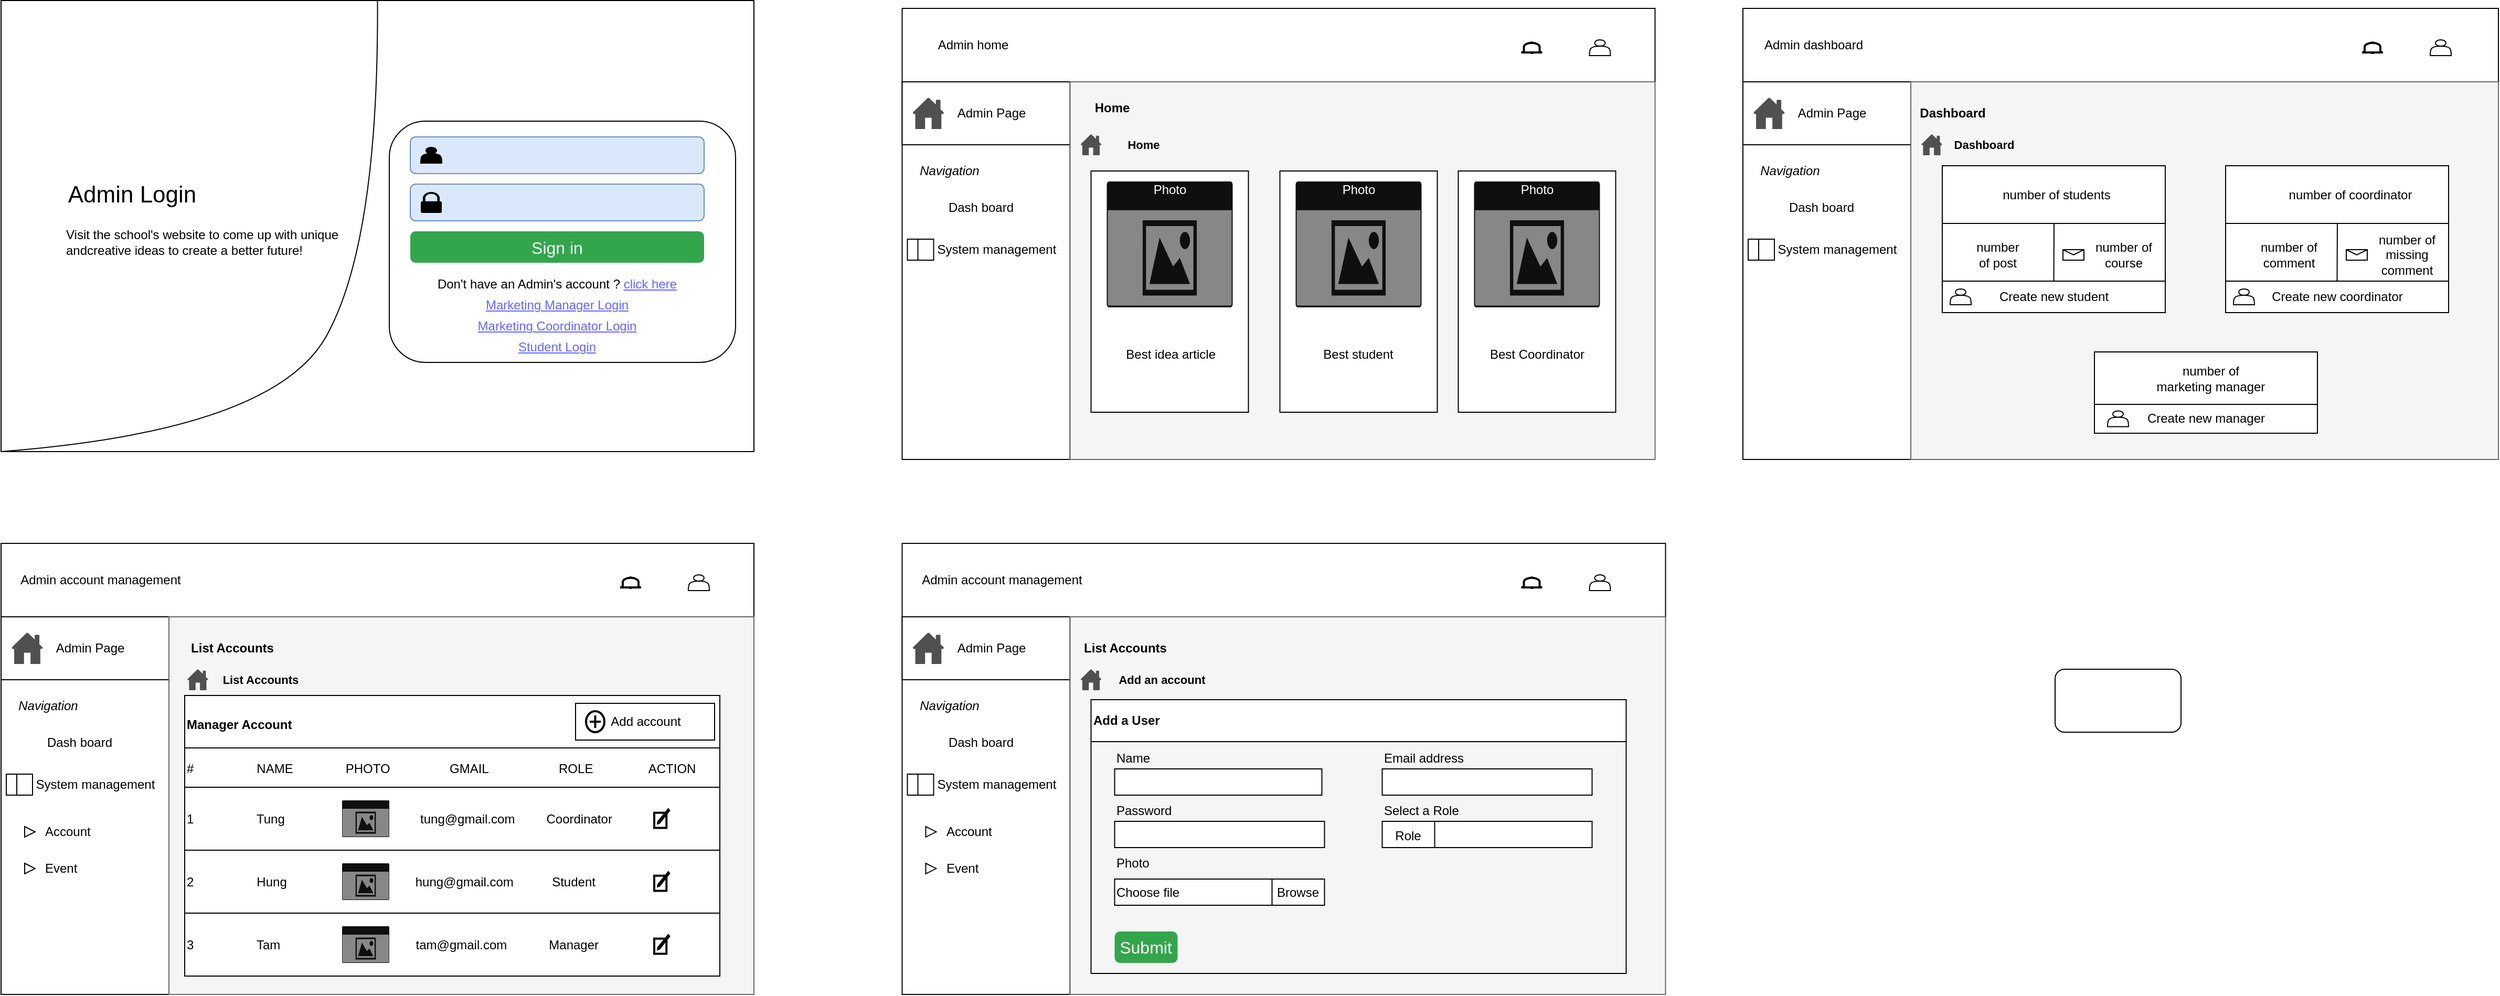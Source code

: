 <mxfile version="24.2.1" type="github">
  <diagram name="wireframe admin" id="rL5e0oN_YTX8aWdYo2cD">
    <mxGraphModel dx="3733" dy="1549" grid="1" gridSize="10" guides="1" tooltips="1" connect="1" arrows="1" fold="1" page="1" pageScale="1" pageWidth="850" pageHeight="1100" math="0" shadow="0">
      <root>
        <mxCell id="0" />
        <mxCell id="1" parent="0" />
        <mxCell id="zer_g0Ymn60Sb0Y0c3ZG-1" value="" style="rounded=0;whiteSpace=wrap;html=1;" parent="1" vertex="1">
          <mxGeometry x="58.75" y="90" width="717.5" height="70" as="geometry" />
        </mxCell>
        <mxCell id="zer_g0Ymn60Sb0Y0c3ZG-2" value="" style="rounded=0;whiteSpace=wrap;html=1;" parent="1" vertex="1">
          <mxGeometry x="58.75" y="160" width="160" height="360" as="geometry" />
        </mxCell>
        <mxCell id="zer_g0Ymn60Sb0Y0c3ZG-3" value="" style="rounded=0;whiteSpace=wrap;html=1;" parent="1" vertex="1">
          <mxGeometry x="58.75" y="160" width="160" height="60" as="geometry" />
        </mxCell>
        <mxCell id="zer_g0Ymn60Sb0Y0c3ZG-4" value="" style="shape=actor;whiteSpace=wrap;html=1;" parent="1" vertex="1">
          <mxGeometry x="713.75" y="120" width="20" height="15" as="geometry" />
        </mxCell>
        <mxCell id="zer_g0Ymn60Sb0Y0c3ZG-5" value="" style="html=1;verticalLabelPosition=bottom;align=center;labelBackgroundColor=#ffffff;verticalAlign=top;strokeWidth=2;strokeColor=#000000;shadow=0;dashed=0;shape=mxgraph.ios7.icons.bell;" parent="1" vertex="1">
          <mxGeometry x="648.75" y="122.5" width="20" height="10" as="geometry" />
        </mxCell>
        <mxCell id="zer_g0Ymn60Sb0Y0c3ZG-6" value="" style="sketch=0;pointerEvents=1;shadow=0;dashed=0;html=1;strokeColor=none;fillColor=#505050;labelPosition=center;verticalLabelPosition=bottom;verticalAlign=top;outlineConnect=0;align=center;shape=mxgraph.office.concepts.home;" parent="1" vertex="1">
          <mxGeometry x="68.75" y="175" width="30" height="30" as="geometry" />
        </mxCell>
        <mxCell id="zer_g0Ymn60Sb0Y0c3ZG-7" value="Admin Page" style="text;html=1;align=center;verticalAlign=middle;whiteSpace=wrap;rounded=0;" parent="1" vertex="1">
          <mxGeometry x="98.75" y="175" width="90" height="30" as="geometry" />
        </mxCell>
        <mxCell id="zer_g0Ymn60Sb0Y0c3ZG-8" value="" style="shape=image;verticalLabelPosition=bottom;labelBackgroundColor=default;verticalAlign=top;aspect=fixed;imageAspect=0;image=https://images.rawpixel.com/image_png_social_square/czNmcy1wcml2YXRlL3Jhd3BpeGVsX2ltYWdlcy93ZWJzaXRlX2NvbnRlbnQvbHIvdjk5My00MC5wbmc.png;" parent="1" vertex="1">
          <mxGeometry x="66.25" y="270" width="20" height="20" as="geometry" />
        </mxCell>
        <mxCell id="zer_g0Ymn60Sb0Y0c3ZG-9" value="Dash board" style="text;html=1;align=center;verticalAlign=middle;whiteSpace=wrap;rounded=0;" parent="1" vertex="1">
          <mxGeometry x="88.75" y="265" width="90" height="30" as="geometry" />
        </mxCell>
        <mxCell id="zer_g0Ymn60Sb0Y0c3ZG-10" value="" style="shape=internalStorage;whiteSpace=wrap;html=1;backgroundOutline=1;dx=10;dy=20;" parent="1" vertex="1">
          <mxGeometry x="63.75" y="310" width="25" height="20" as="geometry" />
        </mxCell>
        <mxCell id="zer_g0Ymn60Sb0Y0c3ZG-11" value="System management" style="text;html=1;align=center;verticalAlign=middle;whiteSpace=wrap;rounded=0;" parent="1" vertex="1">
          <mxGeometry x="73.75" y="307.5" width="150" height="25" as="geometry" />
        </mxCell>
        <mxCell id="zer_g0Ymn60Sb0Y0c3ZG-12" value="&lt;i&gt;Navigation&lt;/i&gt;" style="text;html=1;align=center;verticalAlign=middle;whiteSpace=wrap;rounded=0;" parent="1" vertex="1">
          <mxGeometry x="73.75" y="230" width="60" height="30" as="geometry" />
        </mxCell>
        <mxCell id="zer_g0Ymn60Sb0Y0c3ZG-13" value="Admin home" style="text;html=1;align=center;verticalAlign=middle;whiteSpace=wrap;rounded=0;" parent="1" vertex="1">
          <mxGeometry x="73.75" y="110" width="105" height="30" as="geometry" />
        </mxCell>
        <mxCell id="zer_g0Ymn60Sb0Y0c3ZG-14" value="" style="rounded=0;whiteSpace=wrap;html=1;" parent="1" vertex="1">
          <mxGeometry x="860" y="90" width="720" height="70" as="geometry" />
        </mxCell>
        <mxCell id="zer_g0Ymn60Sb0Y0c3ZG-15" value="" style="rounded=0;whiteSpace=wrap;html=1;" parent="1" vertex="1">
          <mxGeometry x="860" y="160" width="160" height="360" as="geometry" />
        </mxCell>
        <mxCell id="zer_g0Ymn60Sb0Y0c3ZG-16" value="" style="rounded=0;whiteSpace=wrap;html=1;" parent="1" vertex="1">
          <mxGeometry x="860" y="160" width="160" height="60" as="geometry" />
        </mxCell>
        <mxCell id="zer_g0Ymn60Sb0Y0c3ZG-17" value="" style="shape=actor;whiteSpace=wrap;html=1;" parent="1" vertex="1">
          <mxGeometry x="1515" y="120" width="20" height="15" as="geometry" />
        </mxCell>
        <mxCell id="zer_g0Ymn60Sb0Y0c3ZG-18" value="" style="html=1;verticalLabelPosition=bottom;align=center;labelBackgroundColor=#ffffff;verticalAlign=top;strokeWidth=2;strokeColor=#000000;shadow=0;dashed=0;shape=mxgraph.ios7.icons.bell;" parent="1" vertex="1">
          <mxGeometry x="1450" y="122.5" width="20" height="10" as="geometry" />
        </mxCell>
        <mxCell id="zer_g0Ymn60Sb0Y0c3ZG-19" value="" style="sketch=0;pointerEvents=1;shadow=0;dashed=0;html=1;strokeColor=none;fillColor=#505050;labelPosition=center;verticalLabelPosition=bottom;verticalAlign=top;outlineConnect=0;align=center;shape=mxgraph.office.concepts.home;" parent="1" vertex="1">
          <mxGeometry x="870" y="175" width="30" height="30" as="geometry" />
        </mxCell>
        <mxCell id="zer_g0Ymn60Sb0Y0c3ZG-20" value="Admin Page" style="text;html=1;align=center;verticalAlign=middle;whiteSpace=wrap;rounded=0;" parent="1" vertex="1">
          <mxGeometry x="900" y="175" width="90" height="30" as="geometry" />
        </mxCell>
        <mxCell id="zer_g0Ymn60Sb0Y0c3ZG-21" value="" style="shape=image;verticalLabelPosition=bottom;labelBackgroundColor=default;verticalAlign=top;aspect=fixed;imageAspect=0;image=https://images.rawpixel.com/image_png_social_square/czNmcy1wcml2YXRlL3Jhd3BpeGVsX2ltYWdlcy93ZWJzaXRlX2NvbnRlbnQvbHIvdjk5My00MC5wbmc.png;" parent="1" vertex="1">
          <mxGeometry x="867.5" y="270" width="20" height="20" as="geometry" />
        </mxCell>
        <mxCell id="zer_g0Ymn60Sb0Y0c3ZG-22" value="Dash board" style="text;html=1;align=center;verticalAlign=middle;whiteSpace=wrap;rounded=0;" parent="1" vertex="1">
          <mxGeometry x="890" y="265" width="90" height="30" as="geometry" />
        </mxCell>
        <mxCell id="zer_g0Ymn60Sb0Y0c3ZG-23" value="" style="shape=internalStorage;whiteSpace=wrap;html=1;backgroundOutline=1;dx=10;dy=20;" parent="1" vertex="1">
          <mxGeometry x="865" y="310" width="25" height="20" as="geometry" />
        </mxCell>
        <mxCell id="zer_g0Ymn60Sb0Y0c3ZG-24" value="System management" style="text;html=1;align=center;verticalAlign=middle;whiteSpace=wrap;rounded=0;" parent="1" vertex="1">
          <mxGeometry x="875" y="307.5" width="150" height="25" as="geometry" />
        </mxCell>
        <mxCell id="zer_g0Ymn60Sb0Y0c3ZG-25" value="&lt;i&gt;Navigation&lt;/i&gt;" style="text;html=1;align=center;verticalAlign=middle;whiteSpace=wrap;rounded=0;" parent="1" vertex="1">
          <mxGeometry x="875" y="230" width="60" height="30" as="geometry" />
        </mxCell>
        <mxCell id="zer_g0Ymn60Sb0Y0c3ZG-26" value="Admin dashboard" style="text;html=1;align=center;verticalAlign=middle;whiteSpace=wrap;rounded=0;" parent="1" vertex="1">
          <mxGeometry x="875" y="110" width="105" height="30" as="geometry" />
        </mxCell>
        <mxCell id="zer_g0Ymn60Sb0Y0c3ZG-27" value="" style="rounded=0;whiteSpace=wrap;html=1;" parent="1" vertex="1">
          <mxGeometry x="-800" y="600" width="717.5" height="70" as="geometry" />
        </mxCell>
        <mxCell id="zer_g0Ymn60Sb0Y0c3ZG-28" value="" style="rounded=0;whiteSpace=wrap;html=1;" parent="1" vertex="1">
          <mxGeometry x="-800" y="670" width="160" height="360" as="geometry" />
        </mxCell>
        <mxCell id="zer_g0Ymn60Sb0Y0c3ZG-29" value="" style="rounded=0;whiteSpace=wrap;html=1;" parent="1" vertex="1">
          <mxGeometry x="-800" y="670" width="160" height="60" as="geometry" />
        </mxCell>
        <mxCell id="zer_g0Ymn60Sb0Y0c3ZG-30" value="" style="shape=actor;whiteSpace=wrap;html=1;" parent="1" vertex="1">
          <mxGeometry x="-145" y="630" width="20" height="15" as="geometry" />
        </mxCell>
        <mxCell id="zer_g0Ymn60Sb0Y0c3ZG-31" value="" style="html=1;verticalLabelPosition=bottom;align=center;labelBackgroundColor=#ffffff;verticalAlign=top;strokeWidth=2;strokeColor=#000000;shadow=0;dashed=0;shape=mxgraph.ios7.icons.bell;" parent="1" vertex="1">
          <mxGeometry x="-210" y="632.5" width="20" height="10" as="geometry" />
        </mxCell>
        <mxCell id="zer_g0Ymn60Sb0Y0c3ZG-32" value="" style="sketch=0;pointerEvents=1;shadow=0;dashed=0;html=1;strokeColor=none;fillColor=#505050;labelPosition=center;verticalLabelPosition=bottom;verticalAlign=top;outlineConnect=0;align=center;shape=mxgraph.office.concepts.home;" parent="1" vertex="1">
          <mxGeometry x="-790" y="685" width="30" height="30" as="geometry" />
        </mxCell>
        <mxCell id="zer_g0Ymn60Sb0Y0c3ZG-33" value="Admin Page" style="text;html=1;align=center;verticalAlign=middle;whiteSpace=wrap;rounded=0;" parent="1" vertex="1">
          <mxGeometry x="-760" y="685" width="90" height="30" as="geometry" />
        </mxCell>
        <mxCell id="zer_g0Ymn60Sb0Y0c3ZG-34" value="" style="shape=image;verticalLabelPosition=bottom;labelBackgroundColor=default;verticalAlign=top;aspect=fixed;imageAspect=0;image=https://images.rawpixel.com/image_png_social_square/czNmcy1wcml2YXRlL3Jhd3BpeGVsX2ltYWdlcy93ZWJzaXRlX2NvbnRlbnQvbHIvdjk5My00MC5wbmc.png;" parent="1" vertex="1">
          <mxGeometry x="-792.5" y="780" width="20" height="20" as="geometry" />
        </mxCell>
        <mxCell id="zer_g0Ymn60Sb0Y0c3ZG-35" value="Dash board" style="text;html=1;align=center;verticalAlign=middle;whiteSpace=wrap;rounded=0;" parent="1" vertex="1">
          <mxGeometry x="-770" y="775" width="90" height="30" as="geometry" />
        </mxCell>
        <mxCell id="zer_g0Ymn60Sb0Y0c3ZG-36" value="" style="shape=internalStorage;whiteSpace=wrap;html=1;backgroundOutline=1;dx=10;dy=20;" parent="1" vertex="1">
          <mxGeometry x="-795" y="820" width="25" height="20" as="geometry" />
        </mxCell>
        <mxCell id="zer_g0Ymn60Sb0Y0c3ZG-37" value="System management" style="text;html=1;align=center;verticalAlign=middle;whiteSpace=wrap;rounded=0;" parent="1" vertex="1">
          <mxGeometry x="-785" y="817.5" width="150" height="25" as="geometry" />
        </mxCell>
        <mxCell id="zer_g0Ymn60Sb0Y0c3ZG-38" value="&lt;i&gt;Navigation&lt;/i&gt;" style="text;html=1;align=center;verticalAlign=middle;whiteSpace=wrap;rounded=0;" parent="1" vertex="1">
          <mxGeometry x="-785" y="740" width="60" height="30" as="geometry" />
        </mxCell>
        <mxCell id="zer_g0Ymn60Sb0Y0c3ZG-39" value="Admin account management" style="text;html=1;align=center;verticalAlign=middle;whiteSpace=wrap;rounded=0;" parent="1" vertex="1">
          <mxGeometry x="-785" y="620" width="160" height="30" as="geometry" />
        </mxCell>
        <mxCell id="zer_g0Ymn60Sb0Y0c3ZG-40" value="" style="triangle;whiteSpace=wrap;html=1;" parent="1" vertex="1">
          <mxGeometry x="-777.5" y="870" width="10" height="10" as="geometry" />
        </mxCell>
        <mxCell id="zer_g0Ymn60Sb0Y0c3ZG-41" value="Account" style="text;html=1;align=left;verticalAlign=middle;whiteSpace=wrap;rounded=0;" parent="1" vertex="1">
          <mxGeometry x="-760" y="860" width="60" height="30" as="geometry" />
        </mxCell>
        <mxCell id="zer_g0Ymn60Sb0Y0c3ZG-42" value="" style="triangle;whiteSpace=wrap;html=1;" parent="1" vertex="1">
          <mxGeometry x="-777.5" y="905" width="10" height="10" as="geometry" />
        </mxCell>
        <mxCell id="zer_g0Ymn60Sb0Y0c3ZG-43" value="Event" style="text;html=1;align=left;verticalAlign=middle;whiteSpace=wrap;rounded=0;" parent="1" vertex="1">
          <mxGeometry x="-760" y="895" width="60" height="30" as="geometry" />
        </mxCell>
        <mxCell id="zer_g0Ymn60Sb0Y0c3ZG-44" value="" style="rounded=0;whiteSpace=wrap;html=1;" parent="1" vertex="1">
          <mxGeometry x="58.75" y="600" width="727.5" height="70" as="geometry" />
        </mxCell>
        <mxCell id="zer_g0Ymn60Sb0Y0c3ZG-45" value="" style="rounded=0;whiteSpace=wrap;html=1;" parent="1" vertex="1">
          <mxGeometry x="58.75" y="670" width="160" height="360" as="geometry" />
        </mxCell>
        <mxCell id="zer_g0Ymn60Sb0Y0c3ZG-46" value="" style="rounded=0;whiteSpace=wrap;html=1;" parent="1" vertex="1">
          <mxGeometry x="58.75" y="670" width="160" height="60" as="geometry" />
        </mxCell>
        <mxCell id="zer_g0Ymn60Sb0Y0c3ZG-47" value="" style="shape=actor;whiteSpace=wrap;html=1;" parent="1" vertex="1">
          <mxGeometry x="713.75" y="630" width="20" height="15" as="geometry" />
        </mxCell>
        <mxCell id="zer_g0Ymn60Sb0Y0c3ZG-48" value="" style="html=1;verticalLabelPosition=bottom;align=center;labelBackgroundColor=#ffffff;verticalAlign=top;strokeWidth=2;strokeColor=#000000;shadow=0;dashed=0;shape=mxgraph.ios7.icons.bell;" parent="1" vertex="1">
          <mxGeometry x="648.75" y="632.5" width="20" height="10" as="geometry" />
        </mxCell>
        <mxCell id="zer_g0Ymn60Sb0Y0c3ZG-49" value="" style="sketch=0;pointerEvents=1;shadow=0;dashed=0;html=1;strokeColor=none;fillColor=#505050;labelPosition=center;verticalLabelPosition=bottom;verticalAlign=top;outlineConnect=0;align=center;shape=mxgraph.office.concepts.home;" parent="1" vertex="1">
          <mxGeometry x="68.75" y="685" width="30" height="30" as="geometry" />
        </mxCell>
        <mxCell id="zer_g0Ymn60Sb0Y0c3ZG-50" value="Admin Page" style="text;html=1;align=center;verticalAlign=middle;whiteSpace=wrap;rounded=0;" parent="1" vertex="1">
          <mxGeometry x="98.75" y="685" width="90" height="30" as="geometry" />
        </mxCell>
        <mxCell id="zer_g0Ymn60Sb0Y0c3ZG-51" value="" style="shape=image;verticalLabelPosition=bottom;labelBackgroundColor=default;verticalAlign=top;aspect=fixed;imageAspect=0;image=https://images.rawpixel.com/image_png_social_square/czNmcy1wcml2YXRlL3Jhd3BpeGVsX2ltYWdlcy93ZWJzaXRlX2NvbnRlbnQvbHIvdjk5My00MC5wbmc.png;" parent="1" vertex="1">
          <mxGeometry x="66.25" y="780" width="20" height="20" as="geometry" />
        </mxCell>
        <mxCell id="zer_g0Ymn60Sb0Y0c3ZG-52" value="Dash board" style="text;html=1;align=center;verticalAlign=middle;whiteSpace=wrap;rounded=0;" parent="1" vertex="1">
          <mxGeometry x="88.75" y="775" width="90" height="30" as="geometry" />
        </mxCell>
        <mxCell id="zer_g0Ymn60Sb0Y0c3ZG-53" value="" style="shape=internalStorage;whiteSpace=wrap;html=1;backgroundOutline=1;dx=10;dy=20;" parent="1" vertex="1">
          <mxGeometry x="63.75" y="820" width="25" height="20" as="geometry" />
        </mxCell>
        <mxCell id="zer_g0Ymn60Sb0Y0c3ZG-54" value="System management" style="text;html=1;align=center;verticalAlign=middle;whiteSpace=wrap;rounded=0;" parent="1" vertex="1">
          <mxGeometry x="73.75" y="817.5" width="150" height="25" as="geometry" />
        </mxCell>
        <mxCell id="zer_g0Ymn60Sb0Y0c3ZG-55" value="&lt;i&gt;Navigation&lt;/i&gt;" style="text;html=1;align=center;verticalAlign=middle;whiteSpace=wrap;rounded=0;" parent="1" vertex="1">
          <mxGeometry x="73.75" y="740" width="60" height="30" as="geometry" />
        </mxCell>
        <mxCell id="zer_g0Ymn60Sb0Y0c3ZG-56" value="Admin account management" style="text;html=1;align=center;verticalAlign=middle;whiteSpace=wrap;rounded=0;" parent="1" vertex="1">
          <mxGeometry x="73.75" y="620" width="160" height="30" as="geometry" />
        </mxCell>
        <mxCell id="zer_g0Ymn60Sb0Y0c3ZG-57" value="" style="triangle;whiteSpace=wrap;html=1;" parent="1" vertex="1">
          <mxGeometry x="81.25" y="870" width="10" height="10" as="geometry" />
        </mxCell>
        <mxCell id="zer_g0Ymn60Sb0Y0c3ZG-58" value="Account" style="text;html=1;align=left;verticalAlign=middle;whiteSpace=wrap;rounded=0;" parent="1" vertex="1">
          <mxGeometry x="98.75" y="860" width="60" height="30" as="geometry" />
        </mxCell>
        <mxCell id="zer_g0Ymn60Sb0Y0c3ZG-59" value="" style="triangle;whiteSpace=wrap;html=1;" parent="1" vertex="1">
          <mxGeometry x="81.25" y="905" width="10" height="10" as="geometry" />
        </mxCell>
        <mxCell id="zer_g0Ymn60Sb0Y0c3ZG-60" value="Event" style="text;html=1;align=left;verticalAlign=middle;whiteSpace=wrap;rounded=0;" parent="1" vertex="1">
          <mxGeometry x="98.75" y="895" width="60" height="30" as="geometry" />
        </mxCell>
        <mxCell id="zer_g0Ymn60Sb0Y0c3ZG-61" value="" style="rounded=0;whiteSpace=wrap;html=1;fillColor=#f5f5f5;strokeColor=#666666;fontColor=#333333;" parent="1" vertex="1">
          <mxGeometry x="218.75" y="160" width="557.5" height="360" as="geometry" />
        </mxCell>
        <mxCell id="zer_g0Ymn60Sb0Y0c3ZG-62" value="" style="sketch=0;pointerEvents=1;shadow=0;dashed=0;html=1;strokeColor=none;fillColor=#505050;labelPosition=center;verticalLabelPosition=bottom;verticalAlign=top;outlineConnect=0;align=center;shape=mxgraph.office.concepts.home;" parent="1" vertex="1">
          <mxGeometry x="228.75" y="210" width="20" height="20" as="geometry" />
        </mxCell>
        <mxCell id="zer_g0Ymn60Sb0Y0c3ZG-63" value="&lt;b style=&quot;font-size: 11px;&quot;&gt;Home&lt;/b&gt;" style="text;html=1;align=center;verticalAlign=middle;whiteSpace=wrap;rounded=0;" parent="1" vertex="1">
          <mxGeometry x="258.75" y="205" width="60" height="30" as="geometry" />
        </mxCell>
        <mxCell id="zer_g0Ymn60Sb0Y0c3ZG-64" value="" style="rounded=0;whiteSpace=wrap;html=1;" parent="1" vertex="1">
          <mxGeometry x="238.75" y="245" width="150" height="230" as="geometry" />
        </mxCell>
        <mxCell id="zer_g0Ymn60Sb0Y0c3ZG-65" value="Photo" style="html=1;whiteSpace=wrap;strokeColor=none;fillColor=#0f0f10;labelPosition=center;verticalLabelPosition=middle;verticalAlign=top;align=center;fontSize=12;outlineConnect=0;spacingTop=-6;fontColor=#FFFFFF;sketch=0;shape=mxgraph.sitemap.photo;" parent="1" vertex="1">
          <mxGeometry x="253.75" y="255" width="120" height="120" as="geometry" />
        </mxCell>
        <mxCell id="zer_g0Ymn60Sb0Y0c3ZG-66" value="Best idea article&amp;nbsp;" style="text;html=1;align=center;verticalAlign=middle;whiteSpace=wrap;rounded=0;" parent="1" vertex="1">
          <mxGeometry x="258.75" y="405" width="115" height="30" as="geometry" />
        </mxCell>
        <mxCell id="zer_g0Ymn60Sb0Y0c3ZG-67" value="" style="rounded=0;whiteSpace=wrap;html=1;" parent="1" vertex="1">
          <mxGeometry x="418.75" y="245" width="150" height="230" as="geometry" />
        </mxCell>
        <mxCell id="zer_g0Ymn60Sb0Y0c3ZG-68" value="Photo" style="html=1;whiteSpace=wrap;strokeColor=none;fillColor=#0f0f10;labelPosition=center;verticalLabelPosition=middle;verticalAlign=top;align=center;fontSize=12;outlineConnect=0;spacingTop=-6;fontColor=#FFFFFF;sketch=0;shape=mxgraph.sitemap.photo;" parent="1" vertex="1">
          <mxGeometry x="433.75" y="255" width="120" height="120" as="geometry" />
        </mxCell>
        <mxCell id="zer_g0Ymn60Sb0Y0c3ZG-69" value="Best student" style="text;html=1;align=center;verticalAlign=middle;whiteSpace=wrap;rounded=0;" parent="1" vertex="1">
          <mxGeometry x="446.25" y="405" width="95" height="30" as="geometry" />
        </mxCell>
        <mxCell id="zer_g0Ymn60Sb0Y0c3ZG-70" value="" style="rounded=0;whiteSpace=wrap;html=1;" parent="1" vertex="1">
          <mxGeometry x="588.75" y="245" width="150" height="230" as="geometry" />
        </mxCell>
        <mxCell id="zer_g0Ymn60Sb0Y0c3ZG-71" value="Photo" style="html=1;whiteSpace=wrap;strokeColor=none;fillColor=#0f0f10;labelPosition=center;verticalLabelPosition=middle;verticalAlign=top;align=center;fontSize=12;outlineConnect=0;spacingTop=-6;fontColor=#FFFFFF;sketch=0;shape=mxgraph.sitemap.photo;" parent="1" vertex="1">
          <mxGeometry x="603.75" y="255" width="120" height="120" as="geometry" />
        </mxCell>
        <mxCell id="zer_g0Ymn60Sb0Y0c3ZG-72" value="Best Coordinator" style="text;html=1;align=center;verticalAlign=middle;whiteSpace=wrap;rounded=0;" parent="1" vertex="1">
          <mxGeometry x="613.75" y="405" width="100" height="30" as="geometry" />
        </mxCell>
        <mxCell id="zer_g0Ymn60Sb0Y0c3ZG-73" value="&lt;b&gt;Home&lt;/b&gt;" style="text;html=1;align=center;verticalAlign=middle;whiteSpace=wrap;rounded=0;" parent="1" vertex="1">
          <mxGeometry x="228.75" y="170" width="60" height="30" as="geometry" />
        </mxCell>
        <mxCell id="zer_g0Ymn60Sb0Y0c3ZG-74" value="" style="rounded=0;whiteSpace=wrap;html=1;fillColor=#f5f5f5;strokeColor=#666666;fontColor=#333333;" parent="1" vertex="1">
          <mxGeometry x="-640" y="670" width="557.5" height="360" as="geometry" />
        </mxCell>
        <mxCell id="zer_g0Ymn60Sb0Y0c3ZG-75" value="&lt;b style=&quot;font-size: 11px;&quot;&gt;List Accounts&lt;/b&gt;" style="text;html=1;align=center;verticalAlign=middle;whiteSpace=wrap;rounded=0;" parent="1" vertex="1">
          <mxGeometry x="-600" y="715" width="95" height="30" as="geometry" />
        </mxCell>
        <mxCell id="zer_g0Ymn60Sb0Y0c3ZG-76" value="Manager Account" style="swimlane;whiteSpace=wrap;html=1;align=left;startSize=55;" parent="1" vertex="1">
          <mxGeometry x="-625" y="745" width="510" height="265" as="geometry">
            <mxRectangle x="510" y="1190" width="130" height="70" as="alternateBounds" />
          </mxGeometry>
        </mxCell>
        <mxCell id="zer_g0Ymn60Sb0Y0c3ZG-77" value="Add account" style="rounded=0;whiteSpace=wrap;html=1;align=center;" parent="zer_g0Ymn60Sb0Y0c3ZG-76" vertex="1">
          <mxGeometry x="372.5" y="7.5" width="132.5" height="35" as="geometry" />
        </mxCell>
        <mxCell id="zer_g0Ymn60Sb0Y0c3ZG-78" value="" style="html=1;verticalLabelPosition=bottom;align=center;labelBackgroundColor=#ffffff;verticalAlign=top;strokeWidth=2;strokeColor=#000000;shadow=0;dashed=0;shape=mxgraph.ios7.icons.add;" parent="zer_g0Ymn60Sb0Y0c3ZG-76" vertex="1">
          <mxGeometry x="382.5" y="15" width="17.5" height="20" as="geometry" />
        </mxCell>
        <mxCell id="zer_g0Ymn60Sb0Y0c3ZG-79" value="#&amp;nbsp; &amp;nbsp; &amp;nbsp; &amp;nbsp; &amp;nbsp; &amp;nbsp; &amp;nbsp; &amp;nbsp; &amp;nbsp; NAME&amp;nbsp; &amp;nbsp; &amp;nbsp; &amp;nbsp; &amp;nbsp; &amp;nbsp; &amp;nbsp; &amp;nbsp;PHOTO&amp;nbsp; &amp;nbsp; &amp;nbsp; &amp;nbsp; &amp;nbsp; &amp;nbsp; &amp;nbsp; &amp;nbsp; &amp;nbsp;GMAIL&amp;nbsp; &amp;nbsp; &amp;nbsp; &amp;nbsp; &amp;nbsp; &amp;nbsp; &amp;nbsp; &amp;nbsp; &amp;nbsp; &amp;nbsp; ROLE&amp;nbsp; &amp;nbsp; &amp;nbsp; &amp;nbsp; &amp;nbsp; &amp;nbsp; &amp;nbsp; &amp;nbsp; ACTION" style="rounded=0;whiteSpace=wrap;html=1;align=left;" parent="zer_g0Ymn60Sb0Y0c3ZG-76" vertex="1">
          <mxGeometry y="50" width="510" height="40" as="geometry" />
        </mxCell>
        <mxCell id="zer_g0Ymn60Sb0Y0c3ZG-80" value="1&amp;nbsp; &amp;nbsp; &amp;nbsp; &amp;nbsp; &amp;nbsp; &amp;nbsp; &amp;nbsp; &amp;nbsp; &amp;nbsp; Tung&amp;nbsp; &amp;nbsp; &amp;nbsp; &amp;nbsp; &amp;nbsp; &amp;nbsp; &amp;nbsp; &amp;nbsp; &amp;nbsp;PHOTO&amp;nbsp; &amp;nbsp; &amp;nbsp; &amp;nbsp; &amp;nbsp;tung@gmail.com&amp;nbsp; &amp;nbsp; &amp;nbsp; &amp;nbsp; &amp;nbsp;Coordinator" style="rounded=0;whiteSpace=wrap;html=1;align=left;" parent="1" vertex="1">
          <mxGeometry x="-625" y="832.5" width="510" height="60" as="geometry" />
        </mxCell>
        <mxCell id="zer_g0Ymn60Sb0Y0c3ZG-81" value="" style="html=1;whiteSpace=wrap;strokeColor=none;fillColor=#0f0f10;labelPosition=center;verticalLabelPosition=middle;verticalAlign=top;align=center;fontSize=12;outlineConnect=0;spacingTop=-6;fontColor=#FFFFFF;sketch=0;shape=mxgraph.sitemap.photo;" parent="1" vertex="1">
          <mxGeometry x="-475" y="845" width="45" height="35" as="geometry" />
        </mxCell>
        <mxCell id="zer_g0Ymn60Sb0Y0c3ZG-82" value="" style="shape=image;verticalLabelPosition=bottom;labelBackgroundColor=default;verticalAlign=top;aspect=fixed;imageAspect=0;image=https://static.vecteezy.com/system/resources/thumbnails/003/241/364/small/trash-bin-icon-line-vector.jpg;" parent="1" vertex="1">
          <mxGeometry x="-172.5" y="840" width="45" height="45" as="geometry" />
        </mxCell>
        <mxCell id="zer_g0Ymn60Sb0Y0c3ZG-83" value="" style="html=1;verticalLabelPosition=bottom;align=center;labelBackgroundColor=#ffffff;verticalAlign=top;strokeWidth=2;strokeColor=#000000;shadow=0;dashed=0;shape=mxgraph.ios7.icons.compose;" parent="1" vertex="1">
          <mxGeometry x="-177.5" y="853.75" width="14.1" height="17.5" as="geometry" />
        </mxCell>
        <mxCell id="zer_g0Ymn60Sb0Y0c3ZG-84" value="2&amp;nbsp; &amp;nbsp; &amp;nbsp; &amp;nbsp; &amp;nbsp; &amp;nbsp; &amp;nbsp; &amp;nbsp; &amp;nbsp; Hung&amp;nbsp; &amp;nbsp; &amp;nbsp; &amp;nbsp; &amp;nbsp; &amp;nbsp; &amp;nbsp; &amp;nbsp; PHO&lt;span style=&quot;color: rgba(0, 0, 0, 0); font-family: monospace; font-size: 0px; text-wrap: nowrap;&quot;&gt;%3CmxGraphModel%3E%3Croot%3E%3CmxCell%20id%3D%220%22%2F%3E%3CmxCell%20id%3D%221%22%20parent%3D%220%22%2F%3E%3CmxCell%20id%3D%222%22%20value%3D%22%22%20style%3D%22html%3D1%3BwhiteSpace%3Dwrap%3BstrokeColor%3Dnone%3BfillColor%3D%230f0f10%3BlabelPosition%3Dcenter%3BverticalLabelPosition%3Dmiddle%3BverticalAlign%3Dtop%3Balign%3Dcenter%3BfontSize%3D12%3BoutlineConnect%3D0%3BspacingTop%3D-6%3BfontColor%3D%23FFFFFF%3Bsketch%3D0%3Bshape%3Dmxgraph.sitemap.photo%3B%22%20vertex%3D%221%22%20parent%3D%221%22%3E%3CmxGeometry%20x%3D%22652.5%22%20y%3D%222182.5%22%20width%3D%2245%22%20height%3D%2235%22%20as%3D%22geometry%22%2F%3E%3C%2FmxCell%3E%3C%2Froot%3E%3C%2FmxGraphModel%3E&lt;/span&gt;TO&amp;nbsp; &amp;nbsp; &amp;nbsp; &amp;nbsp; hung@gmail.com&amp;nbsp; &amp;nbsp; &amp;nbsp; &amp;nbsp; &amp;nbsp; &amp;nbsp;Student" style="rounded=0;whiteSpace=wrap;html=1;align=left;" parent="1" vertex="1">
          <mxGeometry x="-625" y="892.5" width="510" height="60" as="geometry" />
        </mxCell>
        <mxCell id="zer_g0Ymn60Sb0Y0c3ZG-85" value="" style="html=1;whiteSpace=wrap;strokeColor=none;fillColor=#0f0f10;labelPosition=center;verticalLabelPosition=middle;verticalAlign=top;align=center;fontSize=12;outlineConnect=0;spacingTop=-6;fontColor=#FFFFFF;sketch=0;shape=mxgraph.sitemap.photo;" parent="1" vertex="1">
          <mxGeometry x="-475" y="905" width="45" height="35" as="geometry" />
        </mxCell>
        <mxCell id="zer_g0Ymn60Sb0Y0c3ZG-86" value="" style="shape=image;verticalLabelPosition=bottom;labelBackgroundColor=default;verticalAlign=top;aspect=fixed;imageAspect=0;image=https://static.vecteezy.com/system/resources/thumbnails/003/241/364/small/trash-bin-icon-line-vector.jpg;" parent="1" vertex="1">
          <mxGeometry x="-172.5" y="900" width="45" height="45" as="geometry" />
        </mxCell>
        <mxCell id="zer_g0Ymn60Sb0Y0c3ZG-87" value="" style="html=1;verticalLabelPosition=bottom;align=center;labelBackgroundColor=#ffffff;verticalAlign=top;strokeWidth=2;strokeColor=#000000;shadow=0;dashed=0;shape=mxgraph.ios7.icons.compose;" parent="1" vertex="1">
          <mxGeometry x="-177.5" y="913.75" width="14.1" height="17.5" as="geometry" />
        </mxCell>
        <mxCell id="zer_g0Ymn60Sb0Y0c3ZG-88" value="3&amp;nbsp; &amp;nbsp; &amp;nbsp; &amp;nbsp; &amp;nbsp; &amp;nbsp; &amp;nbsp; &amp;nbsp; &amp;nbsp; Tam&amp;nbsp; &amp;nbsp; &amp;nbsp; &amp;nbsp; &amp;nbsp; &amp;nbsp; &amp;nbsp; &amp;nbsp; &amp;nbsp; PHO&lt;span style=&quot;color: rgba(0, 0, 0, 0); font-family: monospace; font-size: 0px; text-wrap: nowrap;&quot;&gt;%3CmxGraphModel%3E%3Croot%3E%3CmxCell%20id%3D%220%22%2F%3E%3CmxCell%20id%3D%221%22%20parent%3D%220%22%2F%3E%3CmxCell%20id%3D%222%22%20value%3D%22%22%20style%3D%22html%3D1%3BwhiteSpace%3Dwrap%3BstrokeColor%3Dnone%3BfillColor%3D%230f0f10%3BlabelPosition%3Dcenter%3BverticalLabelPosition%3Dmiddle%3BverticalAlign%3Dtop%3Balign%3Dcenter%3BfontSize%3D12%3BoutlineConnect%3D0%3BspacingTop%3D-6%3BfontColor%3D%23FFFFFF%3Bsketch%3D0%3Bshape%3Dmxgraph.sitemap.photo%3B%22%20vertex%3D%221%22%20parent%3D%221%22%3E%3CmxGeometry%20x%3D%22652.5%22%20y%3D%222182.5%22%20width%3D%2245%22%20height%3D%2235%22%20as%3D%22geometry%22%2F%3E%3C%2FmxCell%3E%3C%2Froot%3E%3C%2FmxGraphModel%3E&lt;/span&gt;TO&amp;nbsp; &amp;nbsp; &amp;nbsp; &amp;nbsp; tam@gmail.com&amp;nbsp; &amp;nbsp; &amp;nbsp; &amp;nbsp; &amp;nbsp; &amp;nbsp; Manager" style="rounded=0;whiteSpace=wrap;html=1;align=left;" parent="1" vertex="1">
          <mxGeometry x="-625" y="952.5" width="510" height="60" as="geometry" />
        </mxCell>
        <mxCell id="zer_g0Ymn60Sb0Y0c3ZG-89" value="" style="html=1;whiteSpace=wrap;strokeColor=none;fillColor=#0f0f10;labelPosition=center;verticalLabelPosition=middle;verticalAlign=top;align=center;fontSize=12;outlineConnect=0;spacingTop=-6;fontColor=#FFFFFF;sketch=0;shape=mxgraph.sitemap.photo;" parent="1" vertex="1">
          <mxGeometry x="-475" y="965" width="45" height="35" as="geometry" />
        </mxCell>
        <mxCell id="zer_g0Ymn60Sb0Y0c3ZG-90" value="" style="shape=image;verticalLabelPosition=bottom;labelBackgroundColor=default;verticalAlign=top;aspect=fixed;imageAspect=0;image=https://static.vecteezy.com/system/resources/thumbnails/003/241/364/small/trash-bin-icon-line-vector.jpg;" parent="1" vertex="1">
          <mxGeometry x="-172.5" y="960" width="45" height="45" as="geometry" />
        </mxCell>
        <mxCell id="zer_g0Ymn60Sb0Y0c3ZG-91" value="" style="html=1;verticalLabelPosition=bottom;align=center;labelBackgroundColor=#ffffff;verticalAlign=top;strokeWidth=2;strokeColor=#000000;shadow=0;dashed=0;shape=mxgraph.ios7.icons.compose;" parent="1" vertex="1">
          <mxGeometry x="-177.5" y="973.75" width="14.1" height="17.5" as="geometry" />
        </mxCell>
        <mxCell id="zer_g0Ymn60Sb0Y0c3ZG-92" value="" style="sketch=0;pointerEvents=1;shadow=0;dashed=0;html=1;strokeColor=none;fillColor=#505050;labelPosition=center;verticalLabelPosition=bottom;verticalAlign=top;outlineConnect=0;align=center;shape=mxgraph.office.concepts.home;" parent="1" vertex="1">
          <mxGeometry x="-622.5" y="720" width="20" height="20" as="geometry" />
        </mxCell>
        <mxCell id="zer_g0Ymn60Sb0Y0c3ZG-93" value="&lt;b&gt;List Accounts&lt;/b&gt;" style="text;html=1;align=center;verticalAlign=middle;whiteSpace=wrap;rounded=0;" parent="1" vertex="1">
          <mxGeometry x="-622.5" y="685" width="85" height="30" as="geometry" />
        </mxCell>
        <mxCell id="zer_g0Ymn60Sb0Y0c3ZG-94" value="" style="rounded=0;whiteSpace=wrap;html=1;fillColor=#f5f5f5;strokeColor=#666666;fontColor=#333333;" parent="1" vertex="1">
          <mxGeometry x="1020" y="160" width="560" height="360" as="geometry" />
        </mxCell>
        <mxCell id="zer_g0Ymn60Sb0Y0c3ZG-95" value="" style="sketch=0;pointerEvents=1;shadow=0;dashed=0;html=1;strokeColor=none;fillColor=#505050;labelPosition=center;verticalLabelPosition=bottom;verticalAlign=top;outlineConnect=0;align=center;shape=mxgraph.office.concepts.home;" parent="1" vertex="1">
          <mxGeometry x="1030" y="210" width="20" height="20" as="geometry" />
        </mxCell>
        <mxCell id="zer_g0Ymn60Sb0Y0c3ZG-96" value="&lt;b&gt;Dashboard&lt;/b&gt;" style="text;html=1;align=center;verticalAlign=middle;whiteSpace=wrap;rounded=0;" parent="1" vertex="1">
          <mxGeometry x="1030" y="175" width="60" height="30" as="geometry" />
        </mxCell>
        <mxCell id="zer_g0Ymn60Sb0Y0c3ZG-97" value="&lt;b style=&quot;font-size: 11px;&quot;&gt;Dashboard&lt;/b&gt;" style="text;html=1;align=center;verticalAlign=middle;whiteSpace=wrap;rounded=0;" parent="1" vertex="1">
          <mxGeometry x="1060" y="205" width="60" height="30" as="geometry" />
        </mxCell>
        <mxCell id="zer_g0Ymn60Sb0Y0c3ZG-98" value="" style="rounded=0;whiteSpace=wrap;html=1;" parent="1" vertex="1">
          <mxGeometry x="1050" y="240" width="212.5" height="110" as="geometry" />
        </mxCell>
        <mxCell id="zer_g0Ymn60Sb0Y0c3ZG-99" value="" style="endArrow=none;html=1;rounded=0;exitX=0;exitY=0.5;exitDx=0;exitDy=0;entryX=1;entryY=0.5;entryDx=0;entryDy=0;" parent="1" source="zer_g0Ymn60Sb0Y0c3ZG-98" target="zer_g0Ymn60Sb0Y0c3ZG-98" edge="1">
          <mxGeometry width="50" height="50" relative="1" as="geometry">
            <mxPoint x="1152.5" y="345" as="sourcePoint" />
            <mxPoint x="1132.5" y="305" as="targetPoint" />
          </mxGeometry>
        </mxCell>
        <mxCell id="zer_g0Ymn60Sb0Y0c3ZG-100" value="" style="endArrow=none;html=1;rounded=0;exitX=0.5;exitY=1;exitDx=0;exitDy=0;" parent="1" source="zer_g0Ymn60Sb0Y0c3ZG-98" edge="1">
          <mxGeometry width="50" height="50" relative="1" as="geometry">
            <mxPoint x="1152.5" y="345" as="sourcePoint" />
            <mxPoint x="1156.5" y="295" as="targetPoint" />
          </mxGeometry>
        </mxCell>
        <mxCell id="zer_g0Ymn60Sb0Y0c3ZG-101" value="" style="shape=image;html=1;verticalAlign=top;verticalLabelPosition=bottom;labelBackgroundColor=#ffffff;imageAspect=0;aspect=fixed;image=https://cdn0.iconfinder.com/data/icons/evericons-24px-vol-1/24/eye-128.png" parent="1" vertex="1">
          <mxGeometry x="1057.5" y="257.5" width="20" height="20" as="geometry" />
        </mxCell>
        <mxCell id="zer_g0Ymn60Sb0Y0c3ZG-102" value="number of course" style="text;html=1;align=center;verticalAlign=middle;whiteSpace=wrap;rounded=0;" parent="1" vertex="1">
          <mxGeometry x="1192.5" y="310" width="60" height="30" as="geometry" />
        </mxCell>
        <mxCell id="zer_g0Ymn60Sb0Y0c3ZG-103" value="number of students" style="text;html=1;align=center;verticalAlign=middle;whiteSpace=wrap;rounded=0;" parent="1" vertex="1">
          <mxGeometry x="1106.25" y="252.5" width="106.25" height="30" as="geometry" />
        </mxCell>
        <mxCell id="zer_g0Ymn60Sb0Y0c3ZG-104" value="" style="shape=image;html=1;verticalAlign=top;verticalLabelPosition=bottom;labelBackgroundColor=#ffffff;imageAspect=0;aspect=fixed;image=https://cdn4.iconfinder.com/data/icons/48-bubbles/48/12.File-128.png" parent="1" vertex="1">
          <mxGeometry x="1057.5" y="315" width="20" height="20" as="geometry" />
        </mxCell>
        <mxCell id="zer_g0Ymn60Sb0Y0c3ZG-105" value="number of post" style="text;html=1;align=center;verticalAlign=middle;whiteSpace=wrap;rounded=0;" parent="1" vertex="1">
          <mxGeometry x="1077.5" y="310" width="50" height="30" as="geometry" />
        </mxCell>
        <mxCell id="zer_g0Ymn60Sb0Y0c3ZG-106" value="" style="shape=message;html=1;html=1;outlineConnect=0;labelPosition=center;verticalLabelPosition=bottom;align=center;verticalAlign=top;" parent="1" vertex="1">
          <mxGeometry x="1165" y="320" width="20" height="10" as="geometry" />
        </mxCell>
        <mxCell id="zer_g0Ymn60Sb0Y0c3ZG-107" value="" style="rounded=0;whiteSpace=wrap;html=1;" parent="1" vertex="1">
          <mxGeometry x="1320" y="240" width="212.5" height="110" as="geometry" />
        </mxCell>
        <mxCell id="zer_g0Ymn60Sb0Y0c3ZG-108" value="" style="endArrow=none;html=1;rounded=0;exitX=0;exitY=0.5;exitDx=0;exitDy=0;entryX=1;entryY=0.5;entryDx=0;entryDy=0;" parent="1" source="zer_g0Ymn60Sb0Y0c3ZG-107" target="zer_g0Ymn60Sb0Y0c3ZG-107" edge="1">
          <mxGeometry width="50" height="50" relative="1" as="geometry">
            <mxPoint x="1422.5" y="345" as="sourcePoint" />
            <mxPoint x="1402.5" y="305" as="targetPoint" />
          </mxGeometry>
        </mxCell>
        <mxCell id="zer_g0Ymn60Sb0Y0c3ZG-109" value="" style="endArrow=none;html=1;rounded=0;exitX=0.5;exitY=1;exitDx=0;exitDy=0;" parent="1" source="zer_g0Ymn60Sb0Y0c3ZG-107" edge="1">
          <mxGeometry width="50" height="50" relative="1" as="geometry">
            <mxPoint x="1422.5" y="345" as="sourcePoint" />
            <mxPoint x="1426.5" y="295" as="targetPoint" />
          </mxGeometry>
        </mxCell>
        <mxCell id="zer_g0Ymn60Sb0Y0c3ZG-110" value="" style="shape=image;html=1;verticalAlign=top;verticalLabelPosition=bottom;labelBackgroundColor=#ffffff;imageAspect=0;aspect=fixed;image=https://cdn0.iconfinder.com/data/icons/evericons-24px-vol-1/24/eye-128.png" parent="1" vertex="1">
          <mxGeometry x="1327.5" y="257.5" width="20" height="20" as="geometry" />
        </mxCell>
        <mxCell id="zer_g0Ymn60Sb0Y0c3ZG-111" value="number of missing comment" style="text;html=1;align=center;verticalAlign=middle;whiteSpace=wrap;rounded=0;" parent="1" vertex="1">
          <mxGeometry x="1462.5" y="310" width="60" height="30" as="geometry" />
        </mxCell>
        <mxCell id="zer_g0Ymn60Sb0Y0c3ZG-112" value="number of coordinator" style="text;html=1;align=center;verticalAlign=middle;whiteSpace=wrap;rounded=0;" parent="1" vertex="1">
          <mxGeometry x="1376.25" y="252.5" width="126.25" height="30" as="geometry" />
        </mxCell>
        <mxCell id="zer_g0Ymn60Sb0Y0c3ZG-113" value="" style="shape=image;html=1;verticalAlign=top;verticalLabelPosition=bottom;labelBackgroundColor=#ffffff;imageAspect=0;aspect=fixed;image=https://cdn4.iconfinder.com/data/icons/48-bubbles/48/12.File-128.png" parent="1" vertex="1">
          <mxGeometry x="1327.5" y="315" width="20" height="20" as="geometry" />
        </mxCell>
        <mxCell id="zer_g0Ymn60Sb0Y0c3ZG-114" value="number of comment" style="text;html=1;align=center;verticalAlign=middle;whiteSpace=wrap;rounded=0;" parent="1" vertex="1">
          <mxGeometry x="1347.5" y="310" width="65" height="30" as="geometry" />
        </mxCell>
        <mxCell id="zer_g0Ymn60Sb0Y0c3ZG-115" value="" style="shape=message;html=1;html=1;outlineConnect=0;labelPosition=center;verticalLabelPosition=bottom;align=center;verticalAlign=top;" parent="1" vertex="1">
          <mxGeometry x="1435" y="320" width="20" height="10" as="geometry" />
        </mxCell>
        <mxCell id="zer_g0Ymn60Sb0Y0c3ZG-116" value="" style="rounded=0;whiteSpace=wrap;html=1;" parent="1" vertex="1">
          <mxGeometry x="1195" y="417.5" width="212.5" height="50" as="geometry" />
        </mxCell>
        <mxCell id="zer_g0Ymn60Sb0Y0c3ZG-117" value="" style="shape=image;html=1;verticalAlign=top;verticalLabelPosition=bottom;labelBackgroundColor=#ffffff;imageAspect=0;aspect=fixed;image=https://cdn0.iconfinder.com/data/icons/evericons-24px-vol-1/24/eye-128.png" parent="1" vertex="1">
          <mxGeometry x="1207.5" y="432.5" width="20" height="20" as="geometry" />
        </mxCell>
        <mxCell id="zer_g0Ymn60Sb0Y0c3ZG-118" value="number of marketing manager" style="text;html=1;align=center;verticalAlign=middle;whiteSpace=wrap;rounded=0;" parent="1" vertex="1">
          <mxGeometry x="1252.5" y="427.5" width="106.25" height="30" as="geometry" />
        </mxCell>
        <mxCell id="zer_g0Ymn60Sb0Y0c3ZG-119" value="Create new student" style="rounded=0;whiteSpace=wrap;html=1;" parent="1" vertex="1">
          <mxGeometry x="1050" y="350" width="212.5" height="30" as="geometry" />
        </mxCell>
        <mxCell id="zer_g0Ymn60Sb0Y0c3ZG-120" value="" style="shape=actor;whiteSpace=wrap;html=1;" parent="1" vertex="1">
          <mxGeometry x="1057.5" y="357.5" width="20" height="15" as="geometry" />
        </mxCell>
        <mxCell id="zer_g0Ymn60Sb0Y0c3ZG-121" value="Create new coordinator" style="rounded=0;whiteSpace=wrap;html=1;" parent="1" vertex="1">
          <mxGeometry x="1320" y="350" width="212.5" height="30" as="geometry" />
        </mxCell>
        <mxCell id="zer_g0Ymn60Sb0Y0c3ZG-122" value="" style="shape=actor;whiteSpace=wrap;html=1;" parent="1" vertex="1">
          <mxGeometry x="1327.5" y="357.5" width="20" height="15" as="geometry" />
        </mxCell>
        <mxCell id="zer_g0Ymn60Sb0Y0c3ZG-123" value="Create new manager" style="rounded=0;whiteSpace=wrap;html=1;" parent="1" vertex="1">
          <mxGeometry x="1195" y="467.5" width="212.5" height="27.5" as="geometry" />
        </mxCell>
        <mxCell id="zer_g0Ymn60Sb0Y0c3ZG-124" value="" style="shape=actor;whiteSpace=wrap;html=1;" parent="1" vertex="1">
          <mxGeometry x="1207.5" y="473.75" width="20" height="15" as="geometry" />
        </mxCell>
        <mxCell id="zer_g0Ymn60Sb0Y0c3ZG-125" value="" style="rounded=0;whiteSpace=wrap;html=1;fillColor=#f5f5f5;strokeColor=#666666;fontColor=#333333;" parent="1" vertex="1">
          <mxGeometry x="218.75" y="670" width="567.5" height="360" as="geometry" />
        </mxCell>
        <mxCell id="zer_g0Ymn60Sb0Y0c3ZG-126" value="" style="sketch=0;pointerEvents=1;shadow=0;dashed=0;html=1;strokeColor=none;fillColor=#505050;labelPosition=center;verticalLabelPosition=bottom;verticalAlign=top;outlineConnect=0;align=center;shape=mxgraph.office.concepts.home;" parent="1" vertex="1">
          <mxGeometry x="228.75" y="720" width="20" height="20" as="geometry" />
        </mxCell>
        <mxCell id="zer_g0Ymn60Sb0Y0c3ZG-127" value="&lt;b&gt;List Accounts&lt;/b&gt;" style="text;html=1;align=center;verticalAlign=middle;whiteSpace=wrap;rounded=0;" parent="1" vertex="1">
          <mxGeometry x="228.75" y="685" width="85" height="30" as="geometry" />
        </mxCell>
        <mxCell id="zer_g0Ymn60Sb0Y0c3ZG-128" value="&lt;span style=&quot;font-size: 11px;&quot;&gt;&lt;b&gt;Add an account&lt;/b&gt;&lt;/span&gt;" style="text;html=1;align=center;verticalAlign=middle;whiteSpace=wrap;rounded=0;" parent="1" vertex="1">
          <mxGeometry x="258.75" y="715" width="95" height="30" as="geometry" />
        </mxCell>
        <mxCell id="zer_g0Ymn60Sb0Y0c3ZG-129" value="Add a User" style="swimlane;whiteSpace=wrap;html=1;align=left;startSize=40;" parent="1" vertex="1">
          <mxGeometry x="238.75" y="749" width="510" height="261" as="geometry">
            <mxRectangle x="512.5" y="2129" width="130" height="70" as="alternateBounds" />
          </mxGeometry>
        </mxCell>
        <mxCell id="zer_g0Ymn60Sb0Y0c3ZG-130" value="" style="rounded=0;whiteSpace=wrap;html=1;" parent="zer_g0Ymn60Sb0Y0c3ZG-129" vertex="1">
          <mxGeometry x="22.5" y="116" width="200" height="25" as="geometry" />
        </mxCell>
        <mxCell id="zer_g0Ymn60Sb0Y0c3ZG-131" value="Password" style="text;html=1;align=left;verticalAlign=middle;whiteSpace=wrap;rounded=0;" parent="zer_g0Ymn60Sb0Y0c3ZG-129" vertex="1">
          <mxGeometry x="22.5" y="91" width="60" height="30" as="geometry" />
        </mxCell>
        <mxCell id="zer_g0Ymn60Sb0Y0c3ZG-132" value="Name" style="text;html=1;align=left;verticalAlign=middle;whiteSpace=wrap;rounded=0;" parent="zer_g0Ymn60Sb0Y0c3ZG-129" vertex="1">
          <mxGeometry x="22.5" y="41" width="60" height="30" as="geometry" />
        </mxCell>
        <mxCell id="zer_g0Ymn60Sb0Y0c3ZG-133" value="Email address" style="text;html=1;align=left;verticalAlign=middle;whiteSpace=wrap;rounded=0;" parent="zer_g0Ymn60Sb0Y0c3ZG-129" vertex="1">
          <mxGeometry x="277.5" y="41" width="95" height="30" as="geometry" />
        </mxCell>
        <mxCell id="zer_g0Ymn60Sb0Y0c3ZG-134" value="" style="rounded=0;whiteSpace=wrap;html=1;" parent="zer_g0Ymn60Sb0Y0c3ZG-129" vertex="1">
          <mxGeometry x="277.5" y="66" width="200" height="25" as="geometry" />
        </mxCell>
        <mxCell id="zer_g0Ymn60Sb0Y0c3ZG-135" value="Select a Role" style="text;html=1;align=left;verticalAlign=middle;whiteSpace=wrap;rounded=0;" parent="zer_g0Ymn60Sb0Y0c3ZG-129" vertex="1">
          <mxGeometry x="277.5" y="91" width="95" height="30" as="geometry" />
        </mxCell>
        <mxCell id="zer_g0Ymn60Sb0Y0c3ZG-136" value="" style="rounded=0;whiteSpace=wrap;html=1;" parent="zer_g0Ymn60Sb0Y0c3ZG-129" vertex="1">
          <mxGeometry x="277.5" y="116" width="200" height="25" as="geometry" />
        </mxCell>
        <mxCell id="zer_g0Ymn60Sb0Y0c3ZG-137" value="" style="endArrow=none;html=1;rounded=0;exitX=0.25;exitY=1;exitDx=0;exitDy=0;entryX=0.25;entryY=0;entryDx=0;entryDy=0;" parent="zer_g0Ymn60Sb0Y0c3ZG-129" source="zer_g0Ymn60Sb0Y0c3ZG-136" target="zer_g0Ymn60Sb0Y0c3ZG-136" edge="1">
          <mxGeometry width="50" height="50" relative="1" as="geometry">
            <mxPoint x="90" y="211" as="sourcePoint" />
            <mxPoint x="325" y="221" as="targetPoint" />
          </mxGeometry>
        </mxCell>
        <mxCell id="zer_g0Ymn60Sb0Y0c3ZG-138" value="" style="shape=image;html=1;verticalAlign=top;verticalLabelPosition=bottom;labelBackgroundColor=#ffffff;imageAspect=0;aspect=fixed;image=https://cdn4.iconfinder.com/data/icons/ionicons/512/icon-arrow-down-b-128.png;direction=west;" parent="zer_g0Ymn60Sb0Y0c3ZG-129" vertex="1">
          <mxGeometry x="457.5" y="121" width="8" height="8" as="geometry" />
        </mxCell>
        <mxCell id="zer_g0Ymn60Sb0Y0c3ZG-139" value="" style="shape=image;html=1;verticalAlign=top;verticalLabelPosition=bottom;labelBackgroundColor=#ffffff;imageAspect=0;aspect=fixed;image=https://cdn4.iconfinder.com/data/icons/ionicons/512/icon-arrow-down-b-128.png" parent="zer_g0Ymn60Sb0Y0c3ZG-129" vertex="1">
          <mxGeometry x="457.5" y="129" width="8" height="8" as="geometry" />
        </mxCell>
        <mxCell id="zer_g0Ymn60Sb0Y0c3ZG-140" value="Role" style="text;html=1;align=center;verticalAlign=middle;whiteSpace=wrap;rounded=0;" parent="zer_g0Ymn60Sb0Y0c3ZG-129" vertex="1">
          <mxGeometry x="277.5" y="118.5" width="50" height="22.5" as="geometry" />
        </mxCell>
        <mxCell id="zer_g0Ymn60Sb0Y0c3ZG-141" value="Photo" style="text;html=1;align=left;verticalAlign=middle;whiteSpace=wrap;rounded=0;" parent="zer_g0Ymn60Sb0Y0c3ZG-129" vertex="1">
          <mxGeometry x="22.5" y="141" width="60" height="30" as="geometry" />
        </mxCell>
        <mxCell id="zer_g0Ymn60Sb0Y0c3ZG-142" value="Choose file" style="rounded=0;whiteSpace=wrap;html=1;align=left;" parent="zer_g0Ymn60Sb0Y0c3ZG-129" vertex="1">
          <mxGeometry x="22.5" y="171" width="200" height="25" as="geometry" />
        </mxCell>
        <mxCell id="zer_g0Ymn60Sb0Y0c3ZG-143" value="" style="endArrow=none;html=1;rounded=0;exitX=0.75;exitY=1;exitDx=0;exitDy=0;entryX=0.75;entryY=0;entryDx=0;entryDy=0;" parent="zer_g0Ymn60Sb0Y0c3ZG-129" source="zer_g0Ymn60Sb0Y0c3ZG-142" target="zer_g0Ymn60Sb0Y0c3ZG-142" edge="1">
          <mxGeometry width="50" height="50" relative="1" as="geometry">
            <mxPoint x="192.5" y="121" as="sourcePoint" />
            <mxPoint x="242.5" y="71" as="targetPoint" />
          </mxGeometry>
        </mxCell>
        <mxCell id="zer_g0Ymn60Sb0Y0c3ZG-144" value="Browse" style="text;html=1;align=center;verticalAlign=middle;whiteSpace=wrap;rounded=0;" parent="zer_g0Ymn60Sb0Y0c3ZG-129" vertex="1">
          <mxGeometry x="172.5" y="173.5" width="50" height="20" as="geometry" />
        </mxCell>
        <mxCell id="zer_g0Ymn60Sb0Y0c3ZG-145" value="Submit" style="html=1;shadow=0;dashed=0;shape=mxgraph.bootstrap.rrect;rSize=5;strokeColor=none;strokeWidth=1;fillColor=#33A64C;fontColor=#FFFFFF;whiteSpace=wrap;align=center;verticalAlign=middle;spacingLeft=0;fontStyle=0;fontSize=16;spacing=5;" parent="zer_g0Ymn60Sb0Y0c3ZG-129" vertex="1">
          <mxGeometry x="22.5" y="221" width="60" height="30" as="geometry" />
        </mxCell>
        <mxCell id="zer_g0Ymn60Sb0Y0c3ZG-146" value="" style="rounded=0;whiteSpace=wrap;html=1;" parent="zer_g0Ymn60Sb0Y0c3ZG-129" vertex="1">
          <mxGeometry x="22.5" y="66" width="197.5" height="25" as="geometry" />
        </mxCell>
        <mxCell id="zer_g0Ymn60Sb0Y0c3ZG-147" value="" style="rounded=0;whiteSpace=wrap;html=1;" parent="1" vertex="1">
          <mxGeometry x="-800" y="82.5" width="717.5" height="430" as="geometry" />
        </mxCell>
        <mxCell id="zer_g0Ymn60Sb0Y0c3ZG-148" value="" style="curved=1;endArrow=none;html=1;rounded=0;exitX=0;exitY=1;exitDx=0;exitDy=0;entryX=0.5;entryY=0;entryDx=0;entryDy=0;endFill=0;" parent="1" source="zer_g0Ymn60Sb0Y0c3ZG-147" target="zer_g0Ymn60Sb0Y0c3ZG-147" edge="1">
          <mxGeometry width="50" height="50" relative="1" as="geometry">
            <mxPoint x="-490" y="312.5" as="sourcePoint" />
            <mxPoint x="-440" y="262.5" as="targetPoint" />
            <Array as="points">
              <mxPoint x="-540" y="492.5" />
              <mxPoint x="-440" y="312.5" />
            </Array>
          </mxGeometry>
        </mxCell>
        <mxCell id="zer_g0Ymn60Sb0Y0c3ZG-149" value="&lt;font style=&quot;font-size: 22px;&quot;&gt;Admin Login&lt;/font&gt;" style="text;html=1;align=center;verticalAlign=middle;whiteSpace=wrap;rounded=0;" parent="1" vertex="1">
          <mxGeometry x="-740" y="252.5" width="130" height="30" as="geometry" />
        </mxCell>
        <mxCell id="zer_g0Ymn60Sb0Y0c3ZG-150" value="Visit the school&#39;s website to come up with unique andcreative ideas to create a better future!" style="text;html=1;align=left;verticalAlign=middle;whiteSpace=wrap;rounded=0;" parent="1" vertex="1">
          <mxGeometry x="-740" y="297.5" width="270" height="30" as="geometry" />
        </mxCell>
        <mxCell id="zer_g0Ymn60Sb0Y0c3ZG-151" value="" style="rounded=1;whiteSpace=wrap;html=1;" parent="1" vertex="1">
          <mxGeometry x="-430" y="197.5" width="330" height="230" as="geometry" />
        </mxCell>
        <mxCell id="zer_g0Ymn60Sb0Y0c3ZG-152" value="" style="rounded=1;whiteSpace=wrap;html=1;fillColor=#dae8fc;strokeColor=#6c8ebf;" parent="1" vertex="1">
          <mxGeometry x="-410" y="212.5" width="280" height="35" as="geometry" />
        </mxCell>
        <mxCell id="zer_g0Ymn60Sb0Y0c3ZG-153" value="" style="rounded=1;whiteSpace=wrap;html=1;fillColor=#dae8fc;strokeColor=#6c8ebf;" parent="1" vertex="1">
          <mxGeometry x="-410" y="257.5" width="280" height="35" as="geometry" />
        </mxCell>
        <mxCell id="zer_g0Ymn60Sb0Y0c3ZG-154" value="Sign in" style="html=1;shadow=0;dashed=0;shape=mxgraph.bootstrap.rrect;rSize=5;strokeColor=none;strokeWidth=1;fillColor=#33A64C;fontColor=#FFFFFF;whiteSpace=wrap;align=center;verticalAlign=middle;spacingLeft=0;fontStyle=0;fontSize=16;spacing=5;" parent="1" vertex="1">
          <mxGeometry x="-410" y="302.5" width="280" height="30" as="geometry" />
        </mxCell>
        <mxCell id="zer_g0Ymn60Sb0Y0c3ZG-155" value="" style="shape=actor;whiteSpace=wrap;html=1;fillColor=#000000;" parent="1" vertex="1">
          <mxGeometry x="-400" y="222.5" width="20" height="15" as="geometry" />
        </mxCell>
        <mxCell id="zer_g0Ymn60Sb0Y0c3ZG-156" value="" style="sketch=0;pointerEvents=1;shadow=0;dashed=0;html=1;strokeColor=none;fillColor=#000000;labelPosition=center;verticalLabelPosition=bottom;verticalAlign=top;outlineConnect=0;align=center;shape=mxgraph.office.security.lock_protected;" parent="1" vertex="1">
          <mxGeometry x="-400" y="265" width="20" height="20" as="geometry" />
        </mxCell>
        <mxCell id="zer_g0Ymn60Sb0Y0c3ZG-157" value="Don&#39;t have an Admin&#39;s account ? &lt;font color=&quot;#6666ff&quot;&gt;&lt;u&gt;click here&lt;/u&gt;&lt;/font&gt;" style="text;html=1;align=center;verticalAlign=middle;whiteSpace=wrap;rounded=0;" parent="1" vertex="1">
          <mxGeometry x="-410" y="342.5" width="280" height="20" as="geometry" />
        </mxCell>
        <mxCell id="zer_g0Ymn60Sb0Y0c3ZG-158" value="&lt;font color=&quot;#6666ff&quot;&gt;&lt;u&gt;Marketing Manager Login&lt;/u&gt;&lt;/font&gt;" style="text;html=1;align=center;verticalAlign=middle;whiteSpace=wrap;rounded=0;" parent="1" vertex="1">
          <mxGeometry x="-410" y="362.5" width="280" height="20" as="geometry" />
        </mxCell>
        <mxCell id="zer_g0Ymn60Sb0Y0c3ZG-159" value="&lt;font color=&quot;#6666ff&quot;&gt;&lt;u&gt;Marketing Coordinator Login&lt;/u&gt;&lt;/font&gt;" style="text;html=1;align=center;verticalAlign=middle;whiteSpace=wrap;rounded=0;" parent="1" vertex="1">
          <mxGeometry x="-410" y="382.5" width="280" height="20" as="geometry" />
        </mxCell>
        <mxCell id="zer_g0Ymn60Sb0Y0c3ZG-160" value="&lt;font color=&quot;#6666ff&quot;&gt;&lt;u&gt;Student Login&lt;/u&gt;&lt;/font&gt;" style="text;html=1;align=center;verticalAlign=middle;whiteSpace=wrap;rounded=0;" parent="1" vertex="1">
          <mxGeometry x="-410" y="402.5" width="280" height="20" as="geometry" />
        </mxCell>
        <mxCell id="qnXAK_YiFntGqiKXCU1R-1" value="" style="rounded=1;whiteSpace=wrap;html=1;" vertex="1" parent="1">
          <mxGeometry x="1157.5" y="720" width="120" height="60" as="geometry" />
        </mxCell>
      </root>
    </mxGraphModel>
  </diagram>
</mxfile>
